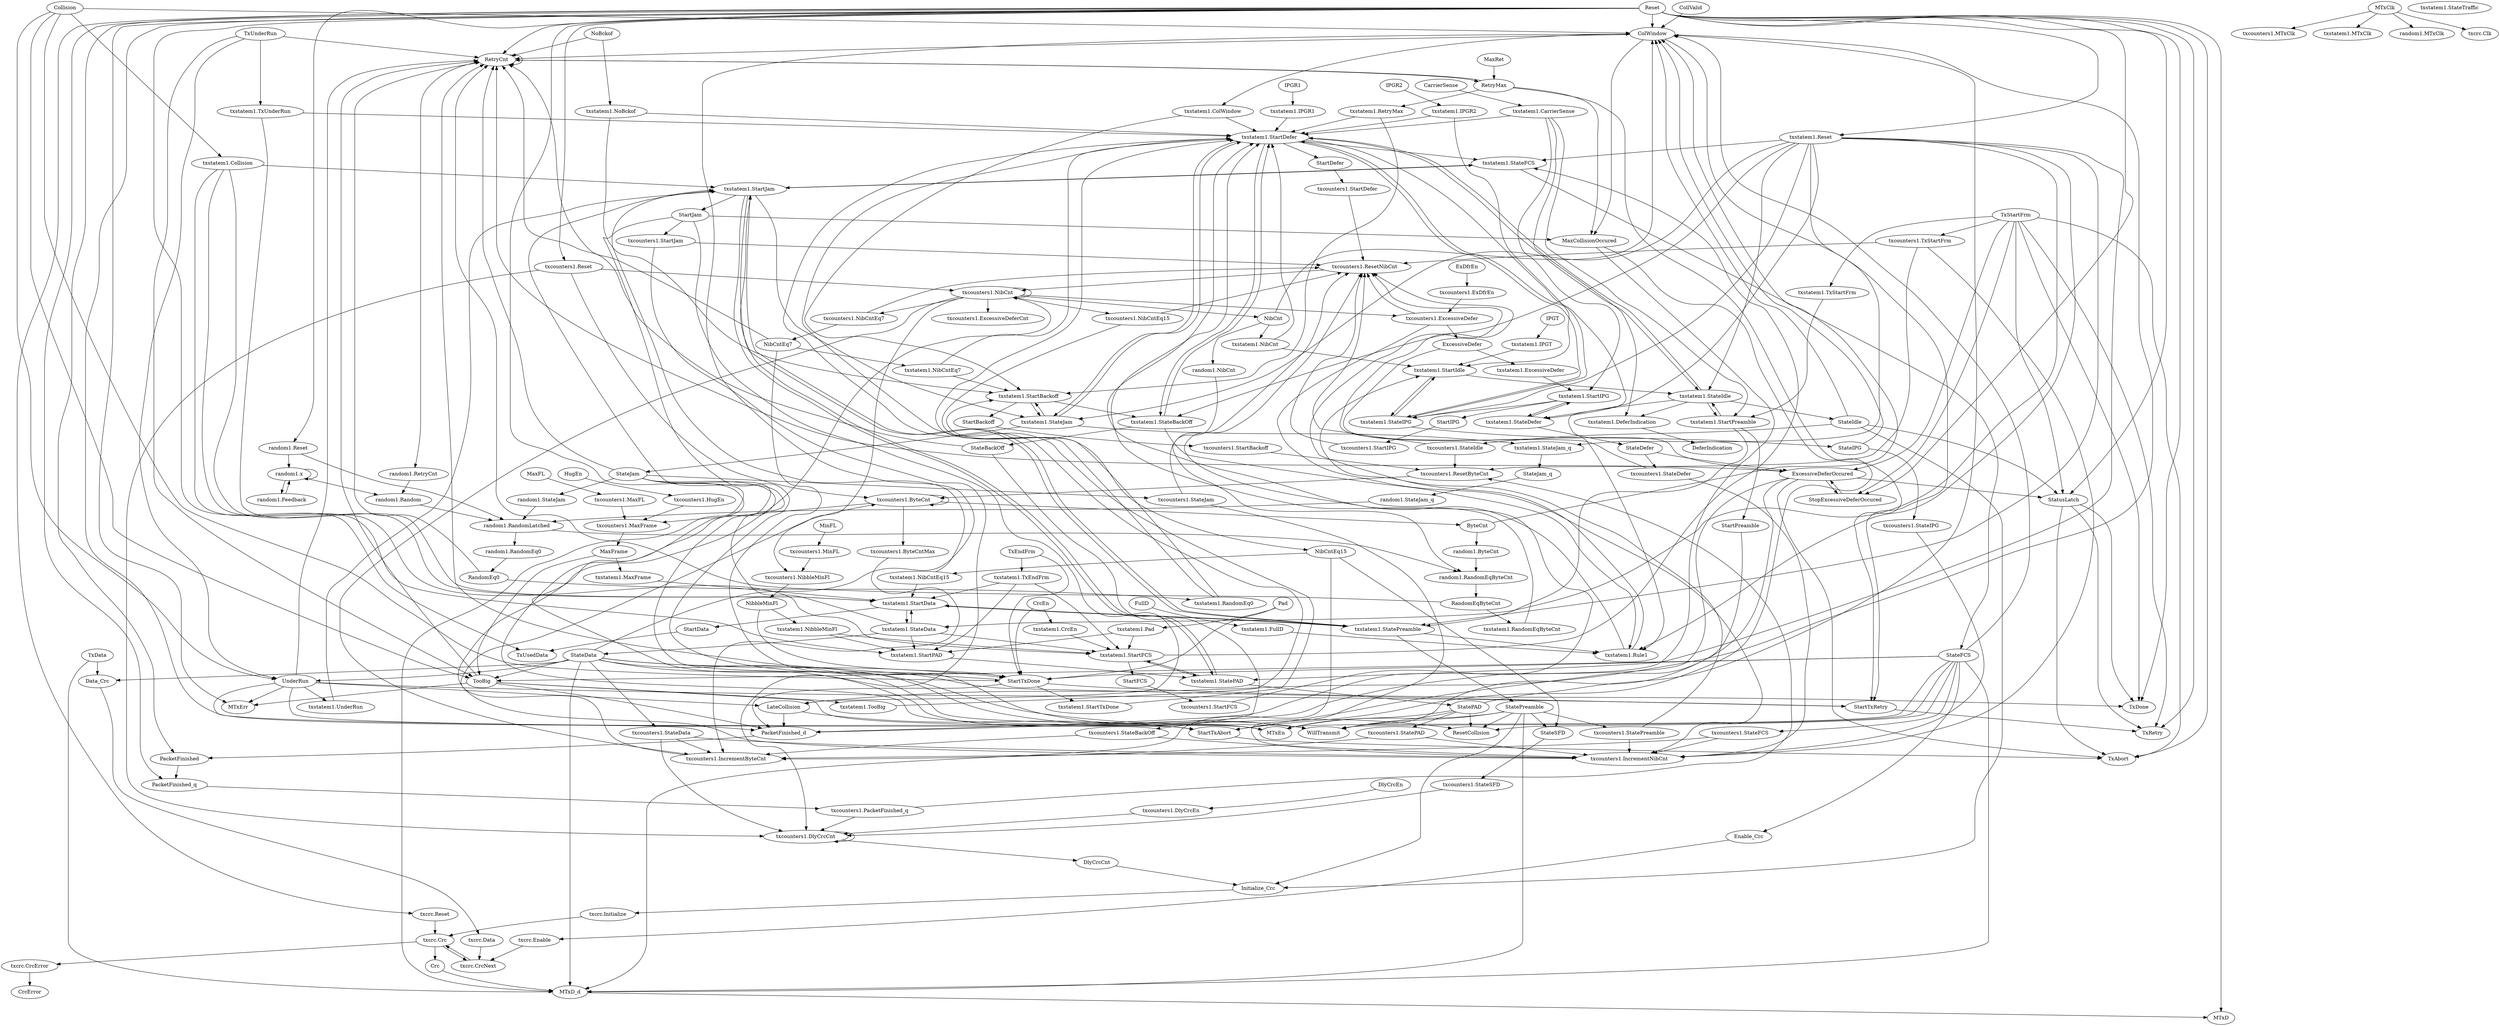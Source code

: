 digraph "()" {
	StatusLatch -> TxRetry	 [weight=2.0];
	StatusLatch -> TxDone	 [weight=2.0];
	StatusLatch -> TxAbort	 [weight=2.0];
	"txcounters1.StartBackoff" -> "txcounters1.ResetByteCnt"	 [weight=1.0];
	StateIdle -> StatusLatch	 [weight=1.0];
	StateIdle -> Initialize_Crc	 [weight=1.0];
	StateIdle -> "txcounters1.StateIdle"	 [weight=1.0];
	StateIdle -> ColWindow	 [weight=1.0];
	RetryCnt -> RetryCnt	 [weight=1.0];
	RetryCnt -> RetryMax	 [weight=1.0];
	RetryCnt -> "random1.RetryCnt"	 [weight=1.0];
	StartJam -> "txcounters1.StartJam"	 [weight=1.0];
	StartJam -> LateCollision	 [weight=1.0];
	StartJam -> StartTxRetry	 [weight=1.0];
	StartJam -> MaxCollisionOccured	 [weight=1.0];
	"txstatem1.ExcessiveDefer" -> "txstatem1.StartIPG"	 [weight=1.0];
	NoBckof -> RetryCnt	 [weight=1.0];
	NoBckof -> "txstatem1.NoBckof"	 [weight=1.0];
	"txstatem1.Pad" -> "txstatem1.StartFCS"	 [weight=1.0];
	"txstatem1.Pad" -> "txstatem1.StartPAD"	 [weight=1.0];
	StartTxAbort -> TxAbort	 [weight=1.0];
	RetryMax -> RetryCnt	 [weight=2.0];
	RetryMax -> "txstatem1.RetryMax"	 [weight=1.0];
	RetryMax -> StartTxRetry	 [weight=1.0];
	RetryMax -> MaxCollisionOccured	 [weight=1.0];
	"txstatem1.DeferIndication" -> DeferIndication	 [weight=1.0];
	NibCnt -> "txstatem1.NibCnt"	 [weight=1.0];
	NibCnt -> "random1.NibCnt"	 [weight=1.0];
	NibCnt -> ColWindow	 [weight=4.0];
	"txstatem1.RetryMax" -> "txstatem1.StartDefer"	 [weight=1.0];
	"txstatem1.RetryMax" -> "txstatem1.StartBackoff"	 [weight=1.0];
	"txstatem1.TooBig" -> "txstatem1.StartDefer"	 [weight=1.0];
	"txcrc.Data" -> "txcrc.CrcNext"	 [weight=56.0];
	"txstatem1.StateFCS" -> "txstatem1.StartJam"	 [weight=1.0];
	"txstatem1.StateFCS" -> StateFCS	 [weight=1.0];
	Collision -> TooBig	 [weight=1.0];
	Collision -> StartTxDone	 [weight=1.0];
	Collision -> "txstatem1.Collision"	 [weight=1.0];
	Collision -> UnderRun	 [weight=1.0];
	Collision -> ColWindow	 [weight=2.0];
	"random1.x" -> "random1.x"	 [weight=1.0];
	"random1.x" -> "random1.Feedback"	 [weight=1.0];
	"random1.x" -> "random1.Random"	 [weight=10.0];
	"txcounters1.StartJam" -> "txcounters1.DlyCrcCnt"	 [weight=2.0];
	"txcounters1.StartJam" -> "txcounters1.ResetNibCnt"	 [weight=1.0];
	"txstatem1.StateDefer" -> "txstatem1.StartIPG"	 [weight=1.0];
	"txstatem1.StateDefer" -> StateDefer	 [weight=1.0];
	StateJam -> MTxEn	 [weight=1.0];
	StateJam -> RetryCnt	 [weight=3.0];
	StateJam -> WillTransmit	 [weight=1.0];
	StateJam -> "txcounters1.StateJam"	 [weight=1.0];
	StateJam -> "random1.StateJam"	 [weight=1.0];
	StateJam -> MTxD_d	 [weight=4.0];
	"txstatem1.StartFCS" -> "txstatem1.StateFCS"	 [weight=1.0];
	"txstatem1.StartFCS" -> "txstatem1.StatePAD"	 [weight=2.0];
	"txstatem1.StartFCS" -> StartFCS	 [weight=1.0];
	"txcounters1.StateBackOff" -> "txcounters1.IncrementByteCnt"	 [weight=1.0];
	"txcounters1.StateBackOff" -> "txcounters1.IncrementNibCnt"	 [weight=1.0];
	"txstatem1.FullD" -> "txstatem1.Rule1"	 [weight=1.0];
	NibCntEq15 -> "txstatem1.NibCntEq15"	 [weight=1.0];
	NibCntEq15 -> StateSFD	 [weight=1.0];
	NibCntEq15 -> MTxD_d	 [weight=2.0];
	MTxClk -> "txcounters1.MTxClk"	 [weight=1.0];
	MTxClk -> "txstatem1.MTxClk"	 [weight=1.0];
	MTxClk -> "random1.MTxClk"	 [weight=1.0];
	MTxClk -> "txcrc.Clk"	 [weight=1.0];
	"txcounters1.MaxFrame" -> MaxFrame	 [weight=1.0];
	LateCollision -> StartTxAbort	 [weight=1.0];
	LateCollision -> PacketFinished_d	 [weight=1.0];
	HugEn -> "txcounters1.HugEn"	 [weight=1.0];
	"txstatem1.ColWindow" -> "txstatem1.StartDefer"	 [weight=1.0];
	"txstatem1.ColWindow" -> "txstatem1.StartBackoff"	 [weight=1.0];
	DlyCrcCnt -> Initialize_Crc	 [weight=1.0];
	"txstatem1.TxUnderRun" -> "txstatem1.StartData"	 [weight=1.0];
	"txstatem1.TxUnderRun" -> "txstatem1.StartDefer"	 [weight=1.0];
	"txcounters1.ByteCnt" -> "txcounters1.MaxFrame"	 [weight=1.0];
	"txcounters1.ByteCnt" -> "txcounters1.ByteCnt"	 [weight=1.0];
	"txcounters1.ByteCnt" -> ByteCnt	 [weight=1.0];
	"txcounters1.ByteCnt" -> "txcounters1.ByteCntMax"	 [weight=1.0];
	"txcounters1.StatePreamble" -> "txcounters1.IncrementNibCnt"	 [weight=1.0];
	"txcounters1.StatePreamble" -> "txcounters1.ResetNibCnt"	 [weight=1.0];
	IPGT -> "txstatem1.IPGT"	 [weight=1.0];
	TxData -> MTxD_d	 [weight=2.0];
	TxData -> Data_Crc	 [weight=7.0];
	ByteCnt -> "random1.ByteCnt"	 [weight=1.0];
	ByteCnt -> ColWindow	 [weight=2.0];
	"random1.ByteCnt" -> "random1.RandomEqByteCnt"	 [weight=1.0];
	"txcounters1.StateFCS" -> "txcounters1.IncrementByteCnt"	 [weight=1.0];
	"txcounters1.StateFCS" -> "txcounters1.IncrementNibCnt"	 [weight=1.0];
	"txcrc.CrcNext" -> "txcrc.Crc"	 [weight=1.0];
	"txcounters1.DlyCrcEn" -> "txcounters1.DlyCrcCnt"	 [weight=1.0];
	StateData -> MTxEn	 [weight=1.0];
	StateData -> TooBig	 [weight=1.0];
	StateData -> StartTxDone	 [weight=1.0];
	StateData -> WillTransmit	 [weight=1.0];
	StateData -> UnderRun	 [weight=1.0];
	StateData -> ResetCollision	 [weight=1.0];
	StateData -> "txcounters1.StateData"	 [weight=1.0];
	StateData -> MTxD_d	 [weight=13.0];
	StateData -> Data_Crc	 [weight=7.0];
	StateData -> ColWindow	 [weight=2.0];
	"random1.RandomEqByteCnt" -> RandomEqByteCnt	 [weight=1.0];
	"txcounters1.StartDefer" -> "txcounters1.ResetNibCnt"	 [weight=1.0];
	"txcounters1.NibCnt" -> NibCnt	 [weight=1.0];
	"txcounters1.NibCnt" -> "txcounters1.NibCnt"	 [weight=1.0];
	"txcounters1.NibCnt" -> "txcounters1.ExcessiveDefer"	 [weight=1.0];
	"txcounters1.NibCnt" -> "txcounters1.ExcessiveDeferCnt"	 [weight=1.0];
	"txcounters1.NibCnt" -> "txcounters1.IncrementByteCnt"	 [weight=1.0];
	"txcounters1.NibCnt" -> "txcounters1.NibCntEq15"	 [weight=1.0];
	"txcounters1.NibCnt" -> "txcounters1.NibCntEq7"	 [weight=1.0];
	"txcounters1.NibCnt" -> "txcounters1.NibbleMinFl"	 [weight=1.0];
	ExcessiveDeferOccured -> StatusLatch	 [weight=1.0];
	ExcessiveDeferOccured -> RetryCnt	 [weight=2.0];
	ExcessiveDeferOccured -> StartTxAbort	 [weight=1.0];
	ExcessiveDeferOccured -> TxAbort	 [weight=2.0];
	ExcessiveDeferOccured -> StopExcessiveDeferOccured	 [weight=1.0];
	ExcessiveDeferOccured -> PacketFinished_d	 [weight=1.0];
	StartBackoff -> "txcounters1.StartBackoff"	 [weight=1.0];
	"txcounters1.ExcessiveDefer" -> ExcessiveDefer	 [weight=1.0];
	"txcounters1.ExcessiveDefer" -> "txcounters1.IncrementNibCnt"	 [weight=1.0];
	"txcounters1.ExcessiveDefer" -> "txcounters1.ResetNibCnt"	 [weight=1.0];
	"txstatem1.StartPAD" -> "txstatem1.StatePAD"	 [weight=1.0];
	Crc -> MTxD_d	 [weight=1.0];
	"txstatem1.StartPreamble" -> StartPreamble	 [weight=1.0];
	"txstatem1.StartPreamble" -> "txstatem1.StatePreamble"	 [weight=1.0];
	"txstatem1.StartPreamble" -> "txstatem1.StateIdle"	 [weight=2.0];
	"txcrc.Reset" -> "txcrc.Crc"	 [weight=3.0];
	"txcrc.Initialize" -> "txcrc.Crc"	 [weight=2.0];
	"txstatem1.NibCnt" -> "txstatem1.StartDefer"	 [weight=1.0];
	"txstatem1.NibCnt" -> "txstatem1.StartIdle"	 [weight=1.0];
	PacketFinished -> PacketFinished_q	 [weight=1.0];
	"random1.RetryCnt" -> "random1.Random"	 [weight=9.0];
	"txstatem1.StartData" -> "txstatem1.StateData"	 [weight=1.0];
	"txstatem1.StartData" -> StartData	 [weight=1.0];
	"txstatem1.StartData" -> "txstatem1.StatePreamble"	 [weight=2.0];
	"txstatem1.StateJam" -> StateJam	 [weight=1.0];
	"txstatem1.StateJam" -> "txstatem1.StartDefer"	 [weight=1.0];
	"txstatem1.StateJam" -> "txstatem1.StateJam_q"	 [weight=1.0];
	"txstatem1.StateJam" -> "txstatem1.StartBackoff"	 [weight=1.0];
	"txstatem1.StatePAD" -> "txstatem1.StartFCS"	 [weight=1.0];
	"txstatem1.StatePAD" -> StatePAD	 [weight=1.0];
	"txstatem1.StatePAD" -> "txstatem1.StartJam"	 [weight=1.0];
	"txcounters1.ByteCntMax" -> "txcounters1.IncrementByteCnt"	 [weight=1.0];
	"txstatem1.TxStartFrm" -> "txstatem1.StartPreamble"	 [weight=1.0];
	"txstatem1.TxEndFrm" -> "txstatem1.StartFCS"	 [weight=1.0];
	"txstatem1.TxEndFrm" -> "txstatem1.StartPAD"	 [weight=1.0];
	"txstatem1.TxEndFrm" -> "txstatem1.StartData"	 [weight=1.0];
	TxStartFrm -> TxRetry	 [weight=2.0];
	TxStartFrm -> StatusLatch	 [weight=2.0];
	TxStartFrm -> ExcessiveDeferOccured	 [weight=1.0];
	TxStartFrm -> TxDone	 [weight=2.0];
	TxStartFrm -> TxAbort	 [weight=2.0];
	TxStartFrm -> "txstatem1.TxStartFrm"	 [weight=1.0];
	TxStartFrm -> StopExcessiveDeferOccured	 [weight=2.0];
	TxStartFrm -> "txcounters1.TxStartFrm"	 [weight=1.0];
	TooBig -> RetryCnt	 [weight=2.0];
	TooBig -> StartTxAbort	 [weight=1.0];
	TooBig -> "txstatem1.TooBig"	 [weight=1.0];
	TooBig -> MTxErr	 [weight=1.0];
	TooBig -> PacketFinished_d	 [weight=1.0];
	StateBackOff -> RetryCnt	 [weight=1.0];
	StateBackOff -> "txcounters1.StateBackOff"	 [weight=1.0];
	NibCntEq7 -> RetryCnt	 [weight=3.0];
	NibCntEq7 -> StartTxDone	 [weight=1.0];
	NibCntEq7 -> "txstatem1.NibCntEq7"	 [weight=1.0];
	ExcessiveDefer -> "txstatem1.ExcessiveDefer"	 [weight=1.0];
	ExcessiveDefer -> ExcessiveDeferOccured	 [weight=1.0];
	StartTxDone -> RetryCnt	 [weight=2.0];
	StartTxDone -> TxDone	 [weight=1.0];
	StartTxDone -> "txstatem1.StartTxDone"	 [weight=1.0];
	StartTxDone -> PacketFinished_d	 [weight=1.0];
	"txcounters1.HugEn" -> "txcounters1.MaxFrame"	 [weight=1.0];
	"txcounters1.IncrementByteCnt" -> "txcounters1.ByteCnt"	 [weight=1.0];
	StateIPG -> "txcounters1.StateIPG"	 [weight=1.0];
	StateIPG -> ColWindow	 [weight=1.0];
	"random1.Reset" -> "random1.x"	 [weight=2.0];
	"random1.Reset" -> "random1.RandomLatched"	 [weight=2.0];
	"txcounters1.NibCntEq15" -> NibCntEq15	 [weight=1.0];
	"txcounters1.NibCntEq15" -> "txcounters1.ResetNibCnt"	 [weight=1.0];
	"txstatem1.NibCntEq15" -> "txstatem1.StartData"	 [weight=1.0];
	"txstatem1.NibCntEq15" -> "txstatem1.StartJam"	 [weight=1.0];
	"txstatem1.StartDefer" -> "txstatem1.StateFCS"	 [weight=2.0];
	"txstatem1.StartDefer" -> "txstatem1.StateDefer"	 [weight=1.0];
	"txstatem1.StartDefer" -> "txstatem1.StateJam"	 [weight=2.0];
	"txstatem1.StartDefer" -> "txstatem1.StateBackOff"	 [weight=2.0];
	"txstatem1.StartDefer" -> StartDefer	 [weight=1.0];
	"txstatem1.StartDefer" -> "txstatem1.StateIPG"	 [weight=2.0];
	"txstatem1.StartDefer" -> "txstatem1.StateIdle"	 [weight=2.0];
	"txstatem1.Collision" -> "txstatem1.StartFCS"	 [weight=1.0];
	"txstatem1.Collision" -> "txstatem1.StartPAD"	 [weight=1.0];
	"txstatem1.Collision" -> "txstatem1.StartData"	 [weight=2.0];
	"txstatem1.Collision" -> "txstatem1.StartJam"	 [weight=1.0];
	StateJam_q -> "random1.StateJam_q"	 [weight=1.0];
	"txcounters1.StateJam" -> "txcounters1.IncrementNibCnt"	 [weight=1.0];
	"txcounters1.StateJam" -> "txcounters1.ResetNibCnt"	 [weight=1.0];
	"txcrc.Crc" -> "txcrc.CrcNext"	 [weight=84.0];
	"txcrc.Crc" -> Crc	 [weight=1.0];
	"txcrc.Crc" -> "txcrc.CrcError"	 [weight=1.0];
	Enable_Crc -> "txcrc.Enable"	 [weight=1.0];
	"txstatem1.StateTraffic";
	"txcounters1.MinFL" -> "txcounters1.NibbleMinFl"	 [weight=1.0];
	UnderRun -> RetryCnt	 [weight=2.0];
	UnderRun -> StartTxAbort	 [weight=1.0];
	UnderRun -> MTxErr	 [weight=1.0];
	UnderRun -> LateCollision	 [weight=1.0];
	UnderRun -> StartTxRetry	 [weight=1.0];
	UnderRun -> PacketFinished_d	 [weight=1.0];
	UnderRun -> "txstatem1.UnderRun"	 [weight=1.0];
	"txstatem1.IPGR1" -> "txstatem1.StartDefer"	 [weight=1.0];
	"txstatem1.IPGR2" -> "txstatem1.StartDefer"	 [weight=1.0];
	"txstatem1.IPGR2" -> "txstatem1.StartIdle"	 [weight=1.0];
	NibbleMinFl -> StartTxDone	 [weight=1.0];
	NibbleMinFl -> "txstatem1.NibbleMinFl"	 [weight=1.0];
	"txcounters1.Reset" -> "txcounters1.ByteCnt"	 [weight=3.0];
	"txcounters1.Reset" -> "txcounters1.NibCnt"	 [weight=3.0];
	"txcounters1.Reset" -> "txcounters1.DlyCrcCnt"	 [weight=3.0];
	StartFCS -> "txcounters1.StartFCS"	 [weight=1.0];
	StatePreamble -> MTxEn	 [weight=1.0];
	StatePreamble -> "txcounters1.StatePreamble"	 [weight=1.0];
	StatePreamble -> WillTransmit	 [weight=1.0];
	StatePreamble -> ResetCollision	 [weight=1.0];
	StatePreamble -> StateSFD	 [weight=1.0];
	StatePreamble -> Initialize_Crc	 [weight=1.0];
	StatePreamble -> MTxD_d	 [weight=3.0];
	"txstatem1.StateBackOff" -> StateBackOff	 [weight=1.0];
	"txstatem1.StateBackOff" -> "txstatem1.StartDefer"	 [weight=1.0];
	"txstatem1.StateBackOff" -> "txstatem1.Rule1"	 [weight=2.0];
	"txcounters1.StateDefer" -> "txcounters1.IncrementNibCnt"	 [weight=1.0];
	"txcounters1.StateDefer" -> "txcounters1.ResetNibCnt"	 [weight=1.0];
	StatePAD -> MTxEn	 [weight=1.0];
	StatePAD -> WillTransmit	 [weight=1.0];
	StatePAD -> ResetCollision	 [weight=1.0];
	StatePAD -> "txcounters1.StatePAD"	 [weight=1.0];
	StatePAD -> ColWindow	 [weight=2.0];
	"txcrc.CrcError" -> CrcError	 [weight=1.0];
	Reset -> TxRetry	 [weight=3.0];
	Reset -> StatusLatch	 [weight=3.0];
	Reset -> MTxEn	 [weight=2.0];
	Reset -> RetryCnt	 [weight=3.0];
	Reset -> MTxErr	 [weight=2.0];
	Reset -> TxUsedData	 [weight=2.0];
	Reset -> "txcrc.Reset"	 [weight=1.0];
	Reset -> PacketFinished	 [weight=2.0];
	Reset -> TxDone	 [weight=3.0];
	Reset -> TxAbort	 [weight=3.0];
	Reset -> "random1.Reset"	 [weight=1.0];
	Reset -> WillTransmit	 [weight=2.0];
	Reset -> "txcounters1.Reset"	 [weight=1.0];
	Reset -> StopExcessiveDeferOccured	 [weight=3.0];
	Reset -> PacketFinished_q	 [weight=2.0];
	Reset -> MTxD	 [weight=2.0];
	Reset -> "txstatem1.Reset"	 [weight=1.0];
	Reset -> ColWindow	 [weight=3.0];
	MaxFrame -> TooBig	 [weight=1.0];
	MaxFrame -> "txstatem1.MaxFrame"	 [weight=1.0];
	"txcounters1.StartIPG" -> "txcounters1.ResetNibCnt"	 [weight=1.0];
	"txcounters1.StatePAD" -> "txcounters1.IncrementByteCnt"	 [weight=1.0];
	"txcounters1.StatePAD" -> "txcounters1.IncrementNibCnt"	 [weight=1.0];
	StartIPG -> "txcounters1.StartIPG"	 [weight=1.0];
	"txstatem1.StartTxDone" -> "txstatem1.StartDefer"	 [weight=1.0];
	"txstatem1.Rule1" -> "txstatem1.StartDefer"	 [weight=1.0];
	"txstatem1.Rule1" -> "txstatem1.StartIdle"	 [weight=1.0];
	"txstatem1.StateJam_q" -> StateJam_q	 [weight=1.0];
	ExDfrEn -> "txcounters1.ExDfrEn"	 [weight=1.0];
	StateSFD -> "txcounters1.StateSFD"	 [weight=1.0];
	Initialize_Crc -> "txcrc.Initialize"	 [weight=1.0];
	"txstatem1.StartBackoff" -> StartBackoff	 [weight=1.0];
	"txstatem1.StartBackoff" -> "txstatem1.StateJam"	 [weight=2.0];
	"txstatem1.StartBackoff" -> "txstatem1.StateBackOff"	 [weight=1.0];
	"txcounters1.StateData" -> "txcounters1.IncrementByteCnt"	 [weight=1.0];
	"txcounters1.StateData" -> "txcounters1.IncrementNibCnt"	 [weight=1.0];
	"txcounters1.StateData" -> "txcounters1.DlyCrcCnt"	 [weight=3.0];
	MaxRet -> RetryMax	 [weight=1.0];
	"txcounters1.NibCntEq7" -> NibCntEq7	 [weight=1.0];
	"txcounters1.NibCntEq7" -> "txcounters1.ResetNibCnt"	 [weight=1.0];
	IPGR1 -> "txstatem1.IPGR1"	 [weight=1.0];
	StartPreamble -> WillTransmit	 [weight=1.0];
	IPGR2 -> "txstatem1.IPGR2"	 [weight=1.0];
	"txstatem1.StartIPG" -> "txstatem1.StateDefer"	 [weight=2.0];
	"txstatem1.StartIPG" -> StartIPG	 [weight=1.0];
	"txstatem1.StartIPG" -> "txstatem1.StateIPG"	 [weight=1.0];
	TxEndFrm -> "txstatem1.TxEndFrm"	 [weight=1.0];
	TxEndFrm -> StartTxDone	 [weight=1.0];
	"txstatem1.RandomEq0" -> "txstatem1.StartDefer"	 [weight=1.0];
	"txstatem1.RandomEq0" -> "txstatem1.StartBackoff"	 [weight=1.0];
	"txcounters1.IncrementNibCnt" -> "txcounters1.NibCnt"	 [weight=1.0];
	"txstatem1.StartJam" -> StartJam	 [weight=1.0];
	"txstatem1.StartJam" -> "txstatem1.StateFCS"	 [weight=2.0];
	"txstatem1.StartJam" -> "txstatem1.StateJam"	 [weight=1.0];
	"txstatem1.StartJam" -> "txstatem1.StatePAD"	 [weight=2.0];
	"txstatem1.StartJam" -> "txstatem1.StatePreamble"	 [weight=2.0];
	StateDefer -> ExcessiveDeferOccured	 [weight=1.0];
	StateDefer -> "txcounters1.StateDefer"	 [weight=1.0];
	"txcounters1.DlyCrcCnt" -> DlyCrcCnt	 [weight=1.0];
	"txcounters1.DlyCrcCnt" -> "txcounters1.DlyCrcCnt"	 [weight=4.0];
	FullD -> "txstatem1.FullD"	 [weight=1.0];
	"txstatem1.CrcEn" -> "txstatem1.StartFCS"	 [weight=1.0];
	"random1.StateJam" -> "random1.RandomLatched"	 [weight=1.0];
	"txcounters1.NibbleMinFl" -> NibbleMinFl	 [weight=1.0];
	StartTxRetry -> TxRetry	 [weight=1.0];
	"txcounters1.MaxFL" -> "txcounters1.MaxFrame"	 [weight=1.0];
	"txcounters1.ExDfrEn" -> "txcounters1.ExcessiveDefer"	 [weight=1.0];
	StopExcessiveDeferOccured -> ExcessiveDeferOccured	 [weight=1.0];
	"txcounters1.StateIPG" -> "txcounters1.IncrementNibCnt"	 [weight=1.0];
	"random1.NibCnt" -> "random1.RandomEqByteCnt"	 [weight=1.0];
	StateFCS -> MTxEn	 [weight=1.0];
	StateFCS -> "txcounters1.StateFCS"	 [weight=1.0];
	StateFCS -> TooBig	 [weight=1.0];
	StateFCS -> StartTxDone	 [weight=1.0];
	StateFCS -> WillTransmit	 [weight=1.0];
	StateFCS -> Enable_Crc	 [weight=1.0];
	StateFCS -> ResetCollision	 [weight=1.0];
	StateFCS -> MTxD_d	 [weight=5.0];
	StateFCS -> ColWindow	 [weight=2.0];
	"txstatem1.StateData" -> "txstatem1.StartFCS"	 [weight=1.0];
	"txstatem1.StateData" -> StateData	 [weight=1.0];
	"txstatem1.StateData" -> "txstatem1.StartPAD"	 [weight=1.0];
	"txstatem1.StateData" -> "txstatem1.StartData"	 [weight=2.0];
	"txstatem1.StateData" -> "txstatem1.StartJam"	 [weight=1.0];
	"random1.Feedback" -> "random1.x"	 [weight=1.0];
	"txcounters1.StateIdle" -> "txcounters1.ResetNibCnt"	 [weight=1.0];
	"txcounters1.StateIdle" -> "txcounters1.ResetByteCnt"	 [weight=1.0];
	StartData -> TxUsedData	 [weight=1.0];
	"txstatem1.NibbleMinFl" -> "txstatem1.StartFCS"	 [weight=1.0];
	"txstatem1.NibbleMinFl" -> "txstatem1.StartPAD"	 [weight=1.0];
	RandomEq0 -> RetryCnt	 [weight=1.0];
	RandomEq0 -> "txstatem1.RandomEq0"	 [weight=1.0];
	CrcEn -> StartTxDone	 [weight=1.0];
	CrcEn -> "txstatem1.CrcEn"	 [weight=1.0];
	CarrierSense -> "txstatem1.CarrierSense"	 [weight=1.0];
	TxUnderRun -> RetryCnt	 [weight=2.0];
	TxUnderRun -> "txstatem1.TxUnderRun"	 [weight=1.0];
	TxUnderRun -> TooBig	 [weight=1.0];
	TxUnderRun -> UnderRun	 [weight=1.0];
	"txcounters1.PacketFinished_q" -> "txcounters1.DlyCrcCnt"	 [weight=2.0];
	"txcounters1.PacketFinished_q" -> "txcounters1.ResetByteCnt"	 [weight=1.0];
	"txstatem1.NoBckof" -> "txstatem1.StartDefer"	 [weight=1.0];
	"txstatem1.NoBckof" -> "txstatem1.StartBackoff"	 [weight=1.0];
	MaxFL -> "txcounters1.MaxFL"	 [weight=1.0];
	PacketFinished_q -> "txcounters1.PacketFinished_q"	 [weight=1.0];
	"txstatem1.StartIdle" -> "txstatem1.StateIPG"	 [weight=2.0];
	"txstatem1.StartIdle" -> "txstatem1.StateIdle"	 [weight=1.0];
	"txstatem1.NibCntEq7" -> "txstatem1.StartDefer"	 [weight=1.0];
	"txstatem1.NibCntEq7" -> "txstatem1.StartBackoff"	 [weight=1.0];
	"random1.RandomLatched" -> "random1.RandomEqByteCnt"	 [weight=1.0];
	"random1.RandomLatched" -> "random1.RandomEq0"	 [weight=1.0];
	MTxD_d -> MTxD	 [weight=1.0];
	PacketFinished_d -> PacketFinished	 [weight=1.0];
	"txstatem1.CarrierSense" -> "txstatem1.DeferIndication"	 [weight=1.0];
	"txstatem1.CarrierSense" -> "txstatem1.StartPreamble"	 [weight=1.0];
	"txstatem1.CarrierSense" -> "txstatem1.StartDefer"	 [weight=1.0];
	"txstatem1.CarrierSense" -> "txstatem1.StartIPG"	 [weight=1.0];
	"txcounters1.StateSFD" -> "txcounters1.DlyCrcCnt"	 [weight=1.0];
	"txcounters1.TxStartFrm" -> "txcounters1.IncrementNibCnt"	 [weight=1.0];
	"txcounters1.TxStartFrm" -> "txcounters1.ResetNibCnt"	 [weight=1.0];
	"txcounters1.TxStartFrm" -> "txcounters1.ResetByteCnt"	 [weight=1.0];
	"txstatem1.StatePreamble" -> "txstatem1.StartData"	 [weight=1.0];
	"txstatem1.StatePreamble" -> StatePreamble	 [weight=1.0];
	"txstatem1.StatePreamble" -> "txstatem1.Rule1"	 [weight=1.0];
	"txstatem1.StatePreamble" -> "txstatem1.StartJam"	 [weight=1.0];
	"txcounters1.ResetNibCnt" -> "txcounters1.NibCnt"	 [weight=2.0];
	StartDefer -> "txcounters1.StartDefer"	 [weight=1.0];
	DlyCrcEn -> "txcounters1.DlyCrcEn"	 [weight=1.0];
	MaxCollisionOccured -> StartTxAbort	 [weight=1.0];
	MaxCollisionOccured -> PacketFinished_d	 [weight=1.0];
	Pad -> "txstatem1.Pad"	 [weight=1.0];
	Pad -> StartTxDone	 [weight=1.0];
	"txcrc.Enable" -> "txcrc.CrcNext"	 [weight=28.0];
	MinFL -> "txcounters1.MinFL"	 [weight=1.0];
	"txstatem1.UnderRun" -> "txstatem1.StartJam"	 [weight=1.0];
	"txstatem1.Reset" -> "txstatem1.StateFCS"	 [weight=3.0];
	"txstatem1.Reset" -> "txstatem1.StateDefer"	 [weight=3.0];
	"txstatem1.Reset" -> "txstatem1.StateJam"	 [weight=3.0];
	"txstatem1.Reset" -> "txstatem1.StatePAD"	 [weight=3.0];
	"txstatem1.Reset" -> "txstatem1.StateBackOff"	 [weight=3.0];
	"txstatem1.Reset" -> "txstatem1.Rule1"	 [weight=3.0];
	"txstatem1.Reset" -> "txstatem1.StateJam_q"	 [weight=17.0];
	"txstatem1.Reset" -> "txstatem1.StateData"	 [weight=17.0];
	"txstatem1.Reset" -> "txstatem1.StatePreamble"	 [weight=3.0];
	"txstatem1.Reset" -> "txstatem1.StateIPG"	 [weight=3.0];
	"txstatem1.Reset" -> "txstatem1.StateIdle"	 [weight=3.0];
	Data_Crc -> "txcrc.Data"	 [weight=1.0];
	"txstatem1.IPGT" -> "txstatem1.StartIdle"	 [weight=1.0];
	"txcounters1.StartFCS" -> "txcounters1.ResetNibCnt"	 [weight=1.0];
	RandomEqByteCnt -> RetryCnt	 [weight=1.0];
	RandomEqByteCnt -> "txstatem1.RandomEqByteCnt"	 [weight=1.0];
	ColWindow -> RetryCnt	 [weight=3.0];
	ColWindow -> LateCollision	 [weight=1.0];
	ColWindow -> "txstatem1.ColWindow"	 [weight=1.0];
	ColWindow -> StartTxRetry	 [weight=1.0];
	ColWindow -> MaxCollisionOccured	 [weight=1.0];
	"txstatem1.MaxFrame" -> "txstatem1.StartData"	 [weight=1.0];
	"random1.StateJam_q" -> "random1.RandomLatched"	 [weight=1.0];
	"txstatem1.RandomEqByteCnt" -> "txstatem1.StartDefer"	 [weight=1.0];
	CollValid -> ColWindow	 [weight=2.0];
	"txstatem1.StateIPG" -> StateIPG	 [weight=1.0];
	"txstatem1.StateIPG" -> "txstatem1.StartDefer"	 [weight=1.0];
	"txstatem1.StateIPG" -> "txstatem1.StartIdle"	 [weight=1.0];
	"txcounters1.ResetByteCnt" -> "txcounters1.ByteCnt"	 [weight=2.0];
	"random1.Random" -> "random1.RandomLatched"	 [weight=1.0];
	"random1.RandomEq0" -> RandomEq0	 [weight=1.0];
	"txstatem1.StateIdle" -> StateIdle	 [weight=1.0];
	"txstatem1.StateIdle" -> "txstatem1.DeferIndication"	 [weight=1.0];
	"txstatem1.StateIdle" -> "txstatem1.StartPreamble"	 [weight=1.0];
	"txstatem1.StateIdle" -> "txstatem1.StartDefer"	 [weight=1.0];
	"txstatem1.StateIdle" -> "txstatem1.Rule1"	 [weight=2.0];
}
